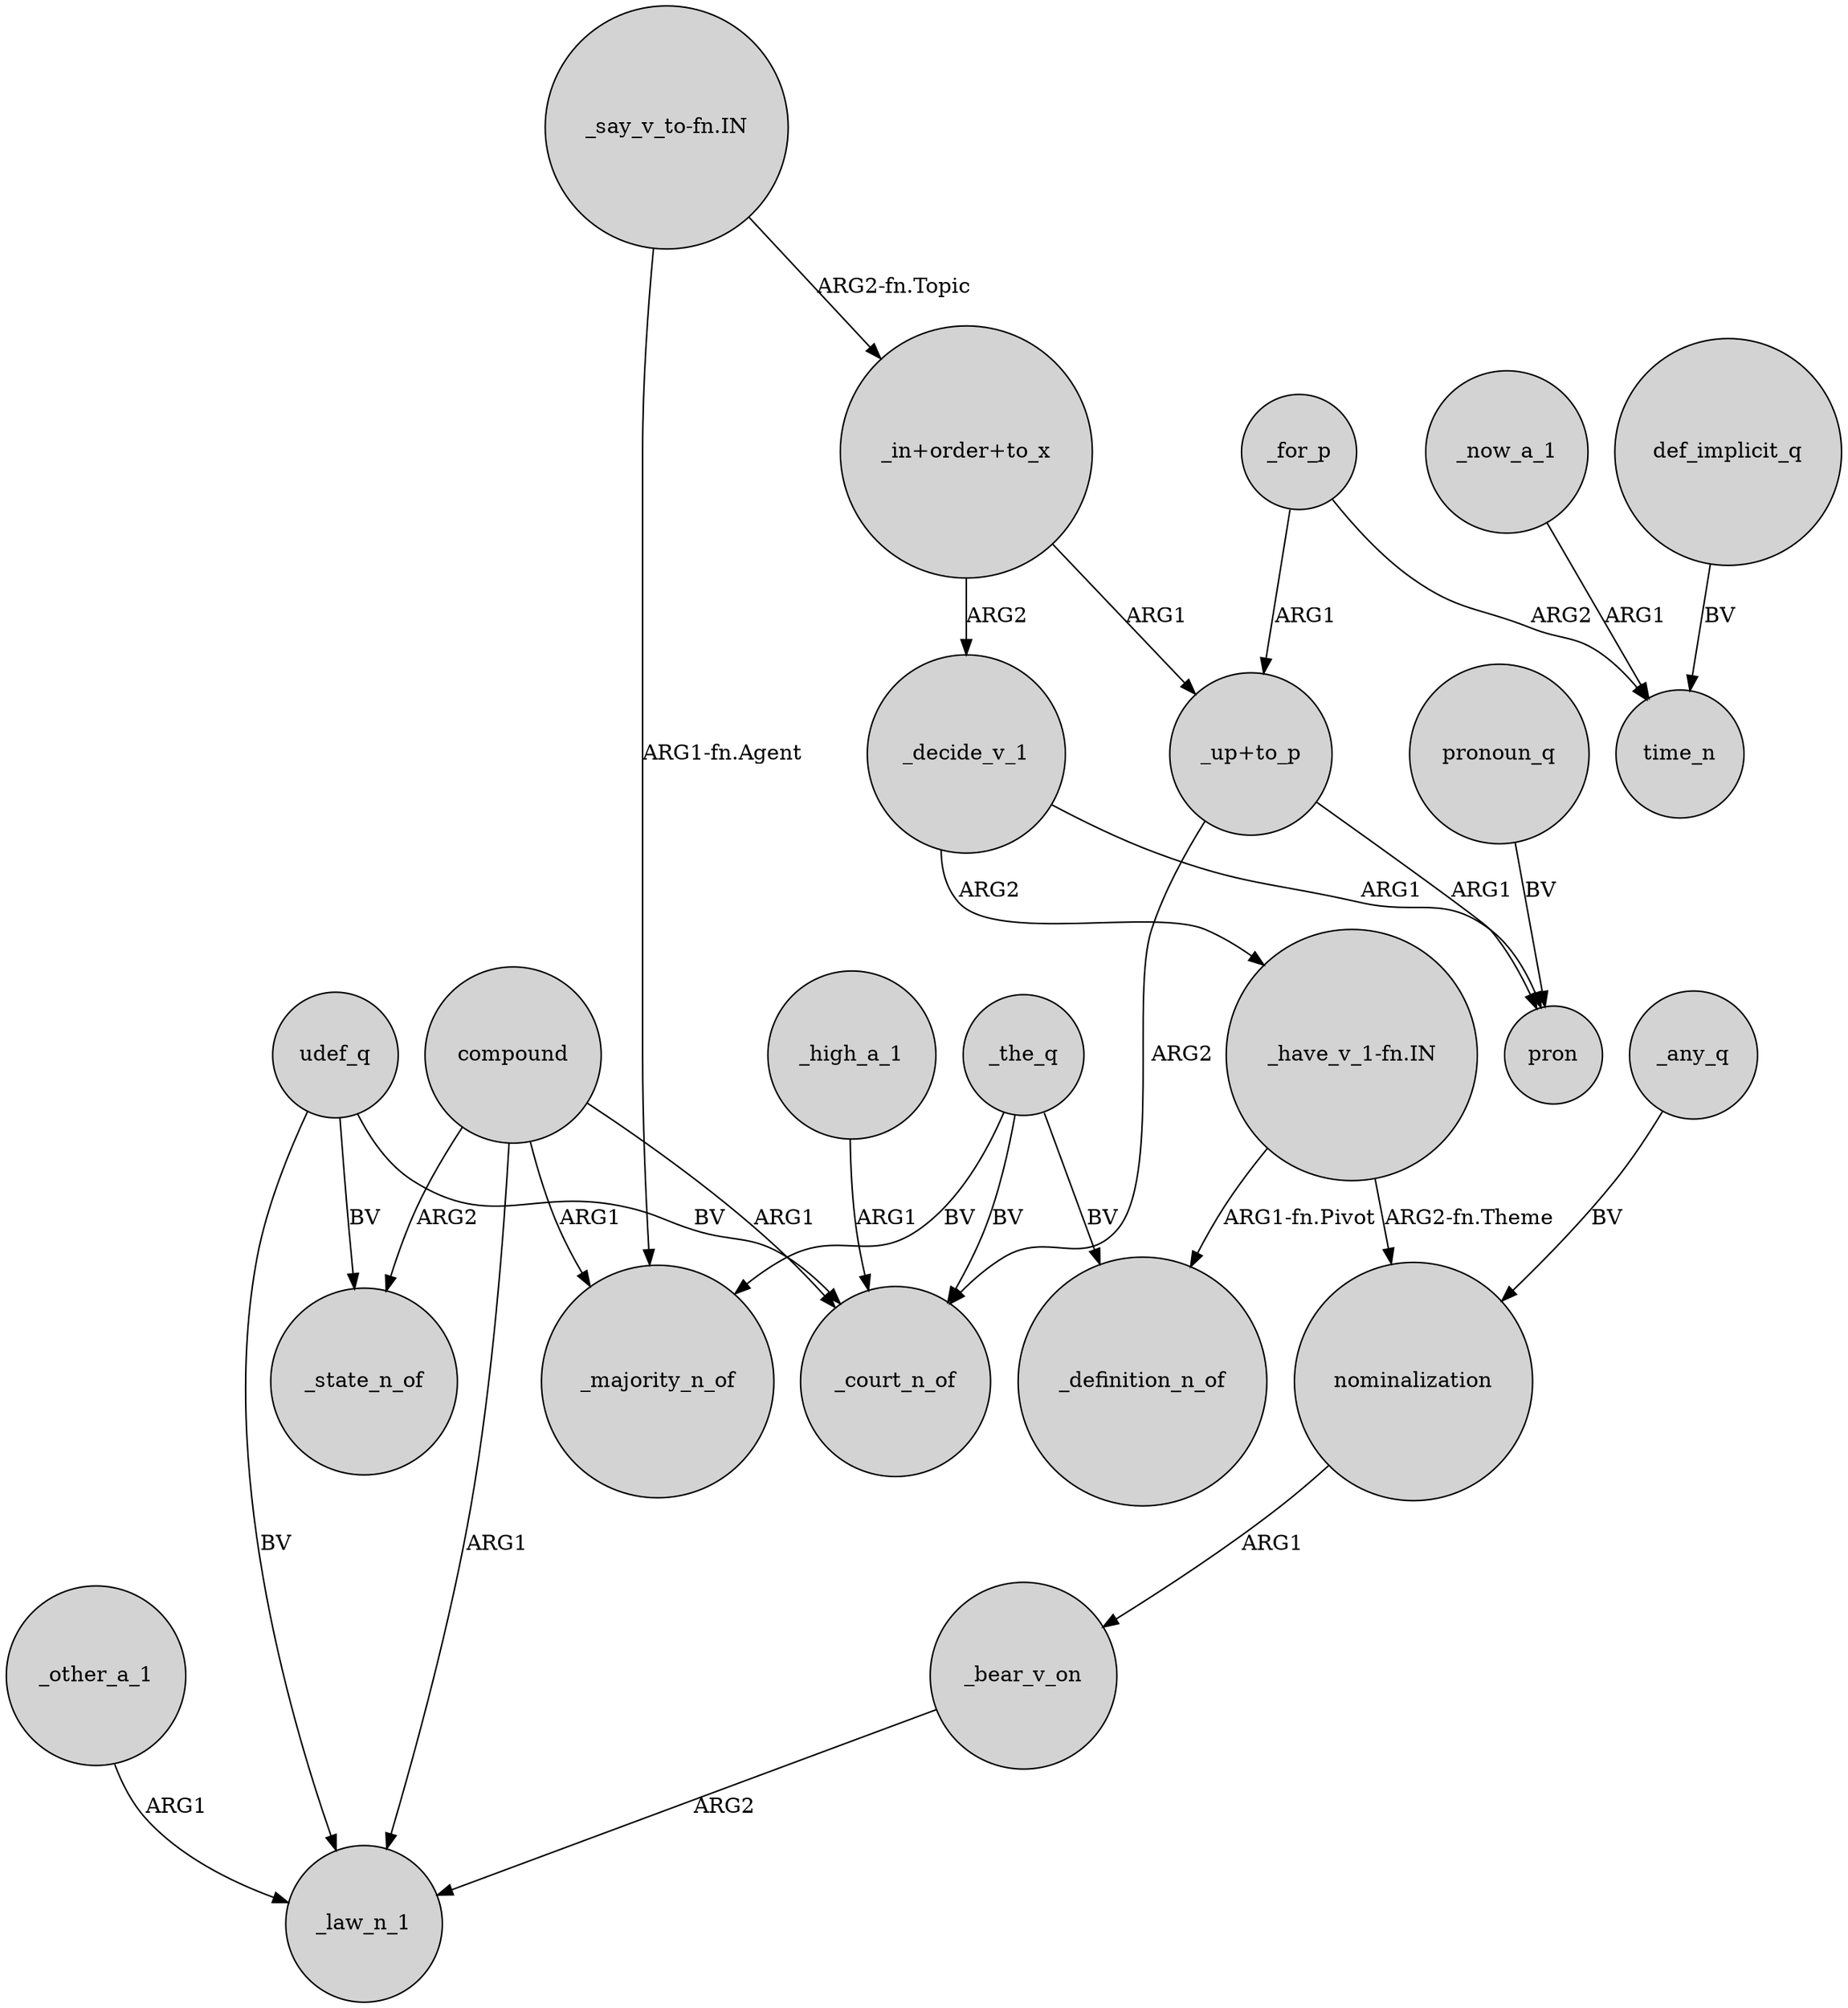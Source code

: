 digraph {
	node [shape=circle style=filled]
	_bear_v_on -> _law_n_1 [label=ARG2]
	"_in+order+to_x" -> _decide_v_1 [label=ARG2]
	_for_p -> time_n [label=ARG2]
	_other_a_1 -> _law_n_1 [label=ARG1]
	"_say_v_to-fn.IN" -> _majority_n_of [label="ARG1-fn.Agent"]
	udef_q -> _state_n_of [label=BV]
	udef_q -> _court_n_of [label=BV]
	_the_q -> _court_n_of [label=BV]
	compound -> _state_n_of [label=ARG2]
	_the_q -> _majority_n_of [label=BV]
	compound -> _majority_n_of [label=ARG1]
	_high_a_1 -> _court_n_of [label=ARG1]
	_any_q -> nominalization [label=BV]
	udef_q -> _law_n_1 [label=BV]
	"_in+order+to_x" -> "_up+to_p" [label=ARG1]
	"_say_v_to-fn.IN" -> "_in+order+to_x" [label="ARG2-fn.Topic"]
	_for_p -> "_up+to_p" [label=ARG1]
	"_have_v_1-fn.IN" -> _definition_n_of [label="ARG1-fn.Pivot"]
	pronoun_q -> pron [label=BV]
	_decide_v_1 -> "_have_v_1-fn.IN" [label=ARG2]
	_now_a_1 -> time_n [label=ARG1]
	nominalization -> _bear_v_on [label=ARG1]
	_the_q -> _definition_n_of [label=BV]
	compound -> _law_n_1 [label=ARG1]
	"_up+to_p" -> pron [label=ARG1]
	"_up+to_p" -> _court_n_of [label=ARG2]
	_decide_v_1 -> pron [label=ARG1]
	"_have_v_1-fn.IN" -> nominalization [label="ARG2-fn.Theme"]
	compound -> _court_n_of [label=ARG1]
	def_implicit_q -> time_n [label=BV]
}
